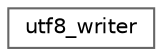 digraph "类继承关系图"
{
 // INTERACTIVE_SVG=YES
 // LATEX_PDF_SIZE
  bgcolor="transparent";
  edge [fontname=Helvetica,fontsize=10,labelfontname=Helvetica,labelfontsize=10];
  node [fontname=Helvetica,fontsize=10,shape=box,height=0.2,width=0.4];
  rankdir="LR";
  Node0 [id="Node000000",label="utf8_writer",height=0.2,width=0.4,color="grey40", fillcolor="white", style="filled",URL="$dd/d5e/structutf8__writer.html",tooltip=" "];
}
